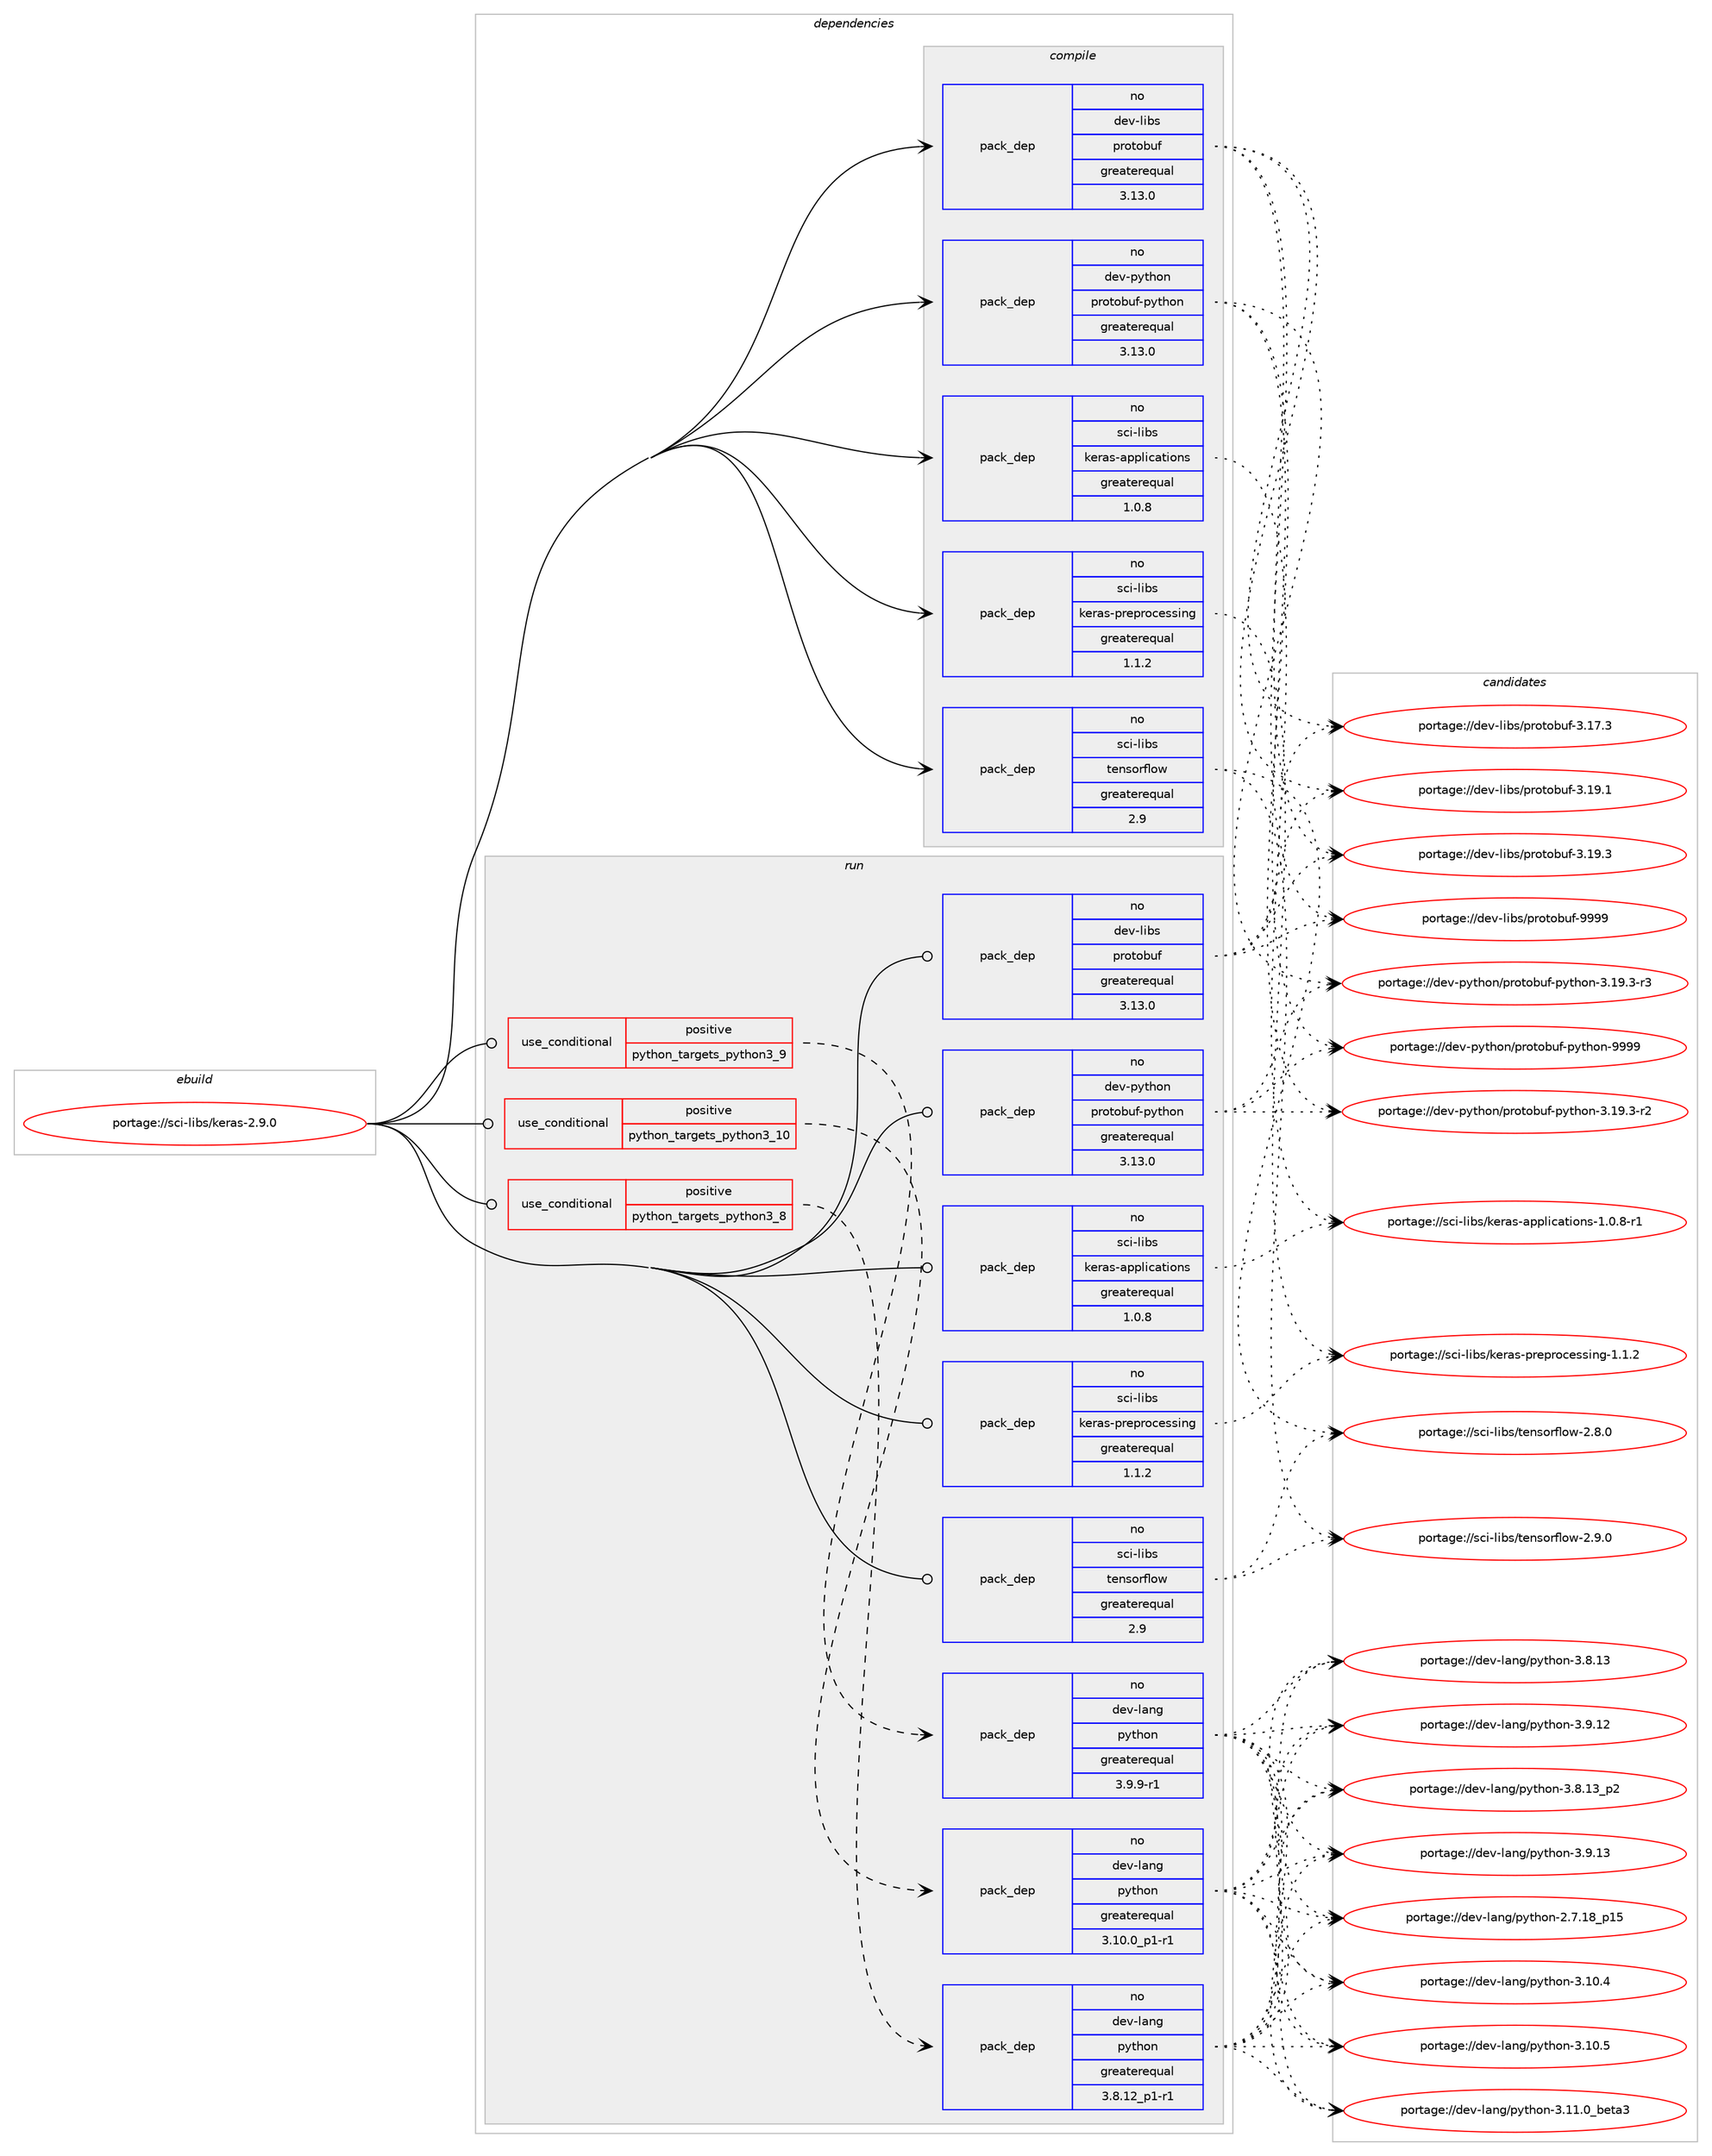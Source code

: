 digraph prolog {

# *************
# Graph options
# *************

newrank=true;
concentrate=true;
compound=true;
graph [rankdir=LR,fontname=Helvetica,fontsize=10,ranksep=1.5];#, ranksep=2.5, nodesep=0.2];
edge  [arrowhead=vee];
node  [fontname=Helvetica,fontsize=10];

# **********
# The ebuild
# **********

subgraph cluster_leftcol {
color=gray;
rank=same;
label=<<i>ebuild</i>>;
id [label="portage://sci-libs/keras-2.9.0", color=red, width=4, href="../sci-libs/keras-2.9.0.svg"];
}

# ****************
# The dependencies
# ****************

subgraph cluster_midcol {
color=gray;
label=<<i>dependencies</i>>;
subgraph cluster_compile {
fillcolor="#eeeeee";
style=filled;
label=<<i>compile</i>>;
subgraph pack974 {
dependency3289 [label=<<TABLE BORDER="0" CELLBORDER="1" CELLSPACING="0" CELLPADDING="4" WIDTH="220"><TR><TD ROWSPAN="6" CELLPADDING="30">pack_dep</TD></TR><TR><TD WIDTH="110">no</TD></TR><TR><TD>dev-libs</TD></TR><TR><TD>protobuf</TD></TR><TR><TD>greaterequal</TD></TR><TR><TD>3.13.0</TD></TR></TABLE>>, shape=none, color=blue];
}
id:e -> dependency3289:w [weight=20,style="solid",arrowhead="vee"];
# *** BEGIN UNKNOWN DEPENDENCY TYPE (TODO) ***
# id -> package_dependency(portage://sci-libs/keras-2.9.0,install,no,dev-python,absl-py,none,[,,],[],[use(optenable(python_targets_python3_8),negative),use(optenable(python_targets_python3_9),negative),use(optenable(python_targets_python3_10),negative)])
# *** END UNKNOWN DEPENDENCY TYPE (TODO) ***

# *** BEGIN UNKNOWN DEPENDENCY TYPE (TODO) ***
# id -> package_dependency(portage://sci-libs/keras-2.9.0,install,no,dev-python,h5py,none,[,,],[],[use(optenable(python_targets_python3_8),negative),use(optenable(python_targets_python3_9),negative),use(optenable(python_targets_python3_10),negative)])
# *** END UNKNOWN DEPENDENCY TYPE (TODO) ***

# *** BEGIN UNKNOWN DEPENDENCY TYPE (TODO) ***
# id -> package_dependency(portage://sci-libs/keras-2.9.0,install,no,dev-python,numpy,none,[,,],[],[use(optenable(python_targets_python3_8),negative),use(optenable(python_targets_python3_9),negative),use(optenable(python_targets_python3_10),negative)])
# *** END UNKNOWN DEPENDENCY TYPE (TODO) ***

# *** BEGIN UNKNOWN DEPENDENCY TYPE (TODO) ***
# id -> package_dependency(portage://sci-libs/keras-2.9.0,install,no,dev-python,pandas,none,[,,],[],[use(optenable(python_targets_python3_8),negative),use(optenable(python_targets_python3_9),negative),use(optenable(python_targets_python3_10),negative)])
# *** END UNKNOWN DEPENDENCY TYPE (TODO) ***

# *** BEGIN UNKNOWN DEPENDENCY TYPE (TODO) ***
# id -> package_dependency(portage://sci-libs/keras-2.9.0,install,no,dev-python,pillow,none,[,,],[],[use(optenable(python_targets_python3_8),negative),use(optenable(python_targets_python3_9),negative),use(optenable(python_targets_python3_10),negative)])
# *** END UNKNOWN DEPENDENCY TYPE (TODO) ***

subgraph pack975 {
dependency3290 [label=<<TABLE BORDER="0" CELLBORDER="1" CELLSPACING="0" CELLPADDING="4" WIDTH="220"><TR><TD ROWSPAN="6" CELLPADDING="30">pack_dep</TD></TR><TR><TD WIDTH="110">no</TD></TR><TR><TD>dev-python</TD></TR><TR><TD>protobuf-python</TD></TR><TR><TD>greaterequal</TD></TR><TR><TD>3.13.0</TD></TR></TABLE>>, shape=none, color=blue];
}
id:e -> dependency3290:w [weight=20,style="solid",arrowhead="vee"];
# *** BEGIN UNKNOWN DEPENDENCY TYPE (TODO) ***
# id -> package_dependency(portage://sci-libs/keras-2.9.0,install,no,dev-python,setuptools,none,[,,],[],[use(optenable(python_targets_python3_8),negative),use(optenable(python_targets_python3_9),negative),use(optenable(python_targets_python3_10),negative)])
# *** END UNKNOWN DEPENDENCY TYPE (TODO) ***

# *** BEGIN UNKNOWN DEPENDENCY TYPE (TODO) ***
# id -> package_dependency(portage://sci-libs/keras-2.9.0,install,no,dev-python,six,none,[,,],[],[use(optenable(python_targets_python3_8),negative),use(optenable(python_targets_python3_9),negative),use(optenable(python_targets_python3_10),negative)])
# *** END UNKNOWN DEPENDENCY TYPE (TODO) ***

subgraph pack976 {
dependency3291 [label=<<TABLE BORDER="0" CELLBORDER="1" CELLSPACING="0" CELLPADDING="4" WIDTH="220"><TR><TD ROWSPAN="6" CELLPADDING="30">pack_dep</TD></TR><TR><TD WIDTH="110">no</TD></TR><TR><TD>sci-libs</TD></TR><TR><TD>keras-applications</TD></TR><TR><TD>greaterequal</TD></TR><TR><TD>1.0.8</TD></TR></TABLE>>, shape=none, color=blue];
}
id:e -> dependency3291:w [weight=20,style="solid",arrowhead="vee"];
subgraph pack977 {
dependency3292 [label=<<TABLE BORDER="0" CELLBORDER="1" CELLSPACING="0" CELLPADDING="4" WIDTH="220"><TR><TD ROWSPAN="6" CELLPADDING="30">pack_dep</TD></TR><TR><TD WIDTH="110">no</TD></TR><TR><TD>sci-libs</TD></TR><TR><TD>keras-preprocessing</TD></TR><TR><TD>greaterequal</TD></TR><TR><TD>1.1.2</TD></TR></TABLE>>, shape=none, color=blue];
}
id:e -> dependency3292:w [weight=20,style="solid",arrowhead="vee"];
subgraph pack978 {
dependency3293 [label=<<TABLE BORDER="0" CELLBORDER="1" CELLSPACING="0" CELLPADDING="4" WIDTH="220"><TR><TD ROWSPAN="6" CELLPADDING="30">pack_dep</TD></TR><TR><TD WIDTH="110">no</TD></TR><TR><TD>sci-libs</TD></TR><TR><TD>tensorflow</TD></TR><TR><TD>greaterequal</TD></TR><TR><TD>2.9</TD></TR></TABLE>>, shape=none, color=blue];
}
id:e -> dependency3293:w [weight=20,style="solid",arrowhead="vee"];
}
subgraph cluster_compileandrun {
fillcolor="#eeeeee";
style=filled;
label=<<i>compile and run</i>>;
}
subgraph cluster_run {
fillcolor="#eeeeee";
style=filled;
label=<<i>run</i>>;
subgraph cond2297 {
dependency3294 [label=<<TABLE BORDER="0" CELLBORDER="1" CELLSPACING="0" CELLPADDING="4"><TR><TD ROWSPAN="3" CELLPADDING="10">use_conditional</TD></TR><TR><TD>positive</TD></TR><TR><TD>python_targets_python3_10</TD></TR></TABLE>>, shape=none, color=red];
subgraph pack979 {
dependency3295 [label=<<TABLE BORDER="0" CELLBORDER="1" CELLSPACING="0" CELLPADDING="4" WIDTH="220"><TR><TD ROWSPAN="6" CELLPADDING="30">pack_dep</TD></TR><TR><TD WIDTH="110">no</TD></TR><TR><TD>dev-lang</TD></TR><TR><TD>python</TD></TR><TR><TD>greaterequal</TD></TR><TR><TD>3.10.0_p1-r1</TD></TR></TABLE>>, shape=none, color=blue];
}
dependency3294:e -> dependency3295:w [weight=20,style="dashed",arrowhead="vee"];
}
id:e -> dependency3294:w [weight=20,style="solid",arrowhead="odot"];
subgraph cond2298 {
dependency3296 [label=<<TABLE BORDER="0" CELLBORDER="1" CELLSPACING="0" CELLPADDING="4"><TR><TD ROWSPAN="3" CELLPADDING="10">use_conditional</TD></TR><TR><TD>positive</TD></TR><TR><TD>python_targets_python3_8</TD></TR></TABLE>>, shape=none, color=red];
subgraph pack980 {
dependency3297 [label=<<TABLE BORDER="0" CELLBORDER="1" CELLSPACING="0" CELLPADDING="4" WIDTH="220"><TR><TD ROWSPAN="6" CELLPADDING="30">pack_dep</TD></TR><TR><TD WIDTH="110">no</TD></TR><TR><TD>dev-lang</TD></TR><TR><TD>python</TD></TR><TR><TD>greaterequal</TD></TR><TR><TD>3.8.12_p1-r1</TD></TR></TABLE>>, shape=none, color=blue];
}
dependency3296:e -> dependency3297:w [weight=20,style="dashed",arrowhead="vee"];
}
id:e -> dependency3296:w [weight=20,style="solid",arrowhead="odot"];
subgraph cond2299 {
dependency3298 [label=<<TABLE BORDER="0" CELLBORDER="1" CELLSPACING="0" CELLPADDING="4"><TR><TD ROWSPAN="3" CELLPADDING="10">use_conditional</TD></TR><TR><TD>positive</TD></TR><TR><TD>python_targets_python3_9</TD></TR></TABLE>>, shape=none, color=red];
subgraph pack981 {
dependency3299 [label=<<TABLE BORDER="0" CELLBORDER="1" CELLSPACING="0" CELLPADDING="4" WIDTH="220"><TR><TD ROWSPAN="6" CELLPADDING="30">pack_dep</TD></TR><TR><TD WIDTH="110">no</TD></TR><TR><TD>dev-lang</TD></TR><TR><TD>python</TD></TR><TR><TD>greaterequal</TD></TR><TR><TD>3.9.9-r1</TD></TR></TABLE>>, shape=none, color=blue];
}
dependency3298:e -> dependency3299:w [weight=20,style="dashed",arrowhead="vee"];
}
id:e -> dependency3298:w [weight=20,style="solid",arrowhead="odot"];
subgraph pack982 {
dependency3300 [label=<<TABLE BORDER="0" CELLBORDER="1" CELLSPACING="0" CELLPADDING="4" WIDTH="220"><TR><TD ROWSPAN="6" CELLPADDING="30">pack_dep</TD></TR><TR><TD WIDTH="110">no</TD></TR><TR><TD>dev-libs</TD></TR><TR><TD>protobuf</TD></TR><TR><TD>greaterequal</TD></TR><TR><TD>3.13.0</TD></TR></TABLE>>, shape=none, color=blue];
}
id:e -> dependency3300:w [weight=20,style="solid",arrowhead="odot"];
# *** BEGIN UNKNOWN DEPENDENCY TYPE (TODO) ***
# id -> package_dependency(portage://sci-libs/keras-2.9.0,run,no,dev-python,absl-py,none,[,,],[],[use(optenable(python_targets_python3_8),negative),use(optenable(python_targets_python3_9),negative),use(optenable(python_targets_python3_10),negative)])
# *** END UNKNOWN DEPENDENCY TYPE (TODO) ***

# *** BEGIN UNKNOWN DEPENDENCY TYPE (TODO) ***
# id -> package_dependency(portage://sci-libs/keras-2.9.0,run,no,dev-python,h5py,none,[,,],[],[use(optenable(python_targets_python3_8),negative),use(optenable(python_targets_python3_9),negative),use(optenable(python_targets_python3_10),negative)])
# *** END UNKNOWN DEPENDENCY TYPE (TODO) ***

# *** BEGIN UNKNOWN DEPENDENCY TYPE (TODO) ***
# id -> package_dependency(portage://sci-libs/keras-2.9.0,run,no,dev-python,numpy,none,[,,],[],[use(optenable(python_targets_python3_8),negative),use(optenable(python_targets_python3_9),negative),use(optenable(python_targets_python3_10),negative)])
# *** END UNKNOWN DEPENDENCY TYPE (TODO) ***

# *** BEGIN UNKNOWN DEPENDENCY TYPE (TODO) ***
# id -> package_dependency(portage://sci-libs/keras-2.9.0,run,no,dev-python,pandas,none,[,,],[],[use(optenable(python_targets_python3_8),negative),use(optenable(python_targets_python3_9),negative),use(optenable(python_targets_python3_10),negative)])
# *** END UNKNOWN DEPENDENCY TYPE (TODO) ***

# *** BEGIN UNKNOWN DEPENDENCY TYPE (TODO) ***
# id -> package_dependency(portage://sci-libs/keras-2.9.0,run,no,dev-python,pillow,none,[,,],[],[use(optenable(python_targets_python3_8),negative),use(optenable(python_targets_python3_9),negative),use(optenable(python_targets_python3_10),negative)])
# *** END UNKNOWN DEPENDENCY TYPE (TODO) ***

subgraph pack983 {
dependency3301 [label=<<TABLE BORDER="0" CELLBORDER="1" CELLSPACING="0" CELLPADDING="4" WIDTH="220"><TR><TD ROWSPAN="6" CELLPADDING="30">pack_dep</TD></TR><TR><TD WIDTH="110">no</TD></TR><TR><TD>dev-python</TD></TR><TR><TD>protobuf-python</TD></TR><TR><TD>greaterequal</TD></TR><TR><TD>3.13.0</TD></TR></TABLE>>, shape=none, color=blue];
}
id:e -> dependency3301:w [weight=20,style="solid",arrowhead="odot"];
# *** BEGIN UNKNOWN DEPENDENCY TYPE (TODO) ***
# id -> package_dependency(portage://sci-libs/keras-2.9.0,run,no,dev-python,six,none,[,,],[],[use(optenable(python_targets_python3_8),negative),use(optenable(python_targets_python3_9),negative),use(optenable(python_targets_python3_10),negative)])
# *** END UNKNOWN DEPENDENCY TYPE (TODO) ***

subgraph pack984 {
dependency3302 [label=<<TABLE BORDER="0" CELLBORDER="1" CELLSPACING="0" CELLPADDING="4" WIDTH="220"><TR><TD ROWSPAN="6" CELLPADDING="30">pack_dep</TD></TR><TR><TD WIDTH="110">no</TD></TR><TR><TD>sci-libs</TD></TR><TR><TD>keras-applications</TD></TR><TR><TD>greaterequal</TD></TR><TR><TD>1.0.8</TD></TR></TABLE>>, shape=none, color=blue];
}
id:e -> dependency3302:w [weight=20,style="solid",arrowhead="odot"];
subgraph pack985 {
dependency3303 [label=<<TABLE BORDER="0" CELLBORDER="1" CELLSPACING="0" CELLPADDING="4" WIDTH="220"><TR><TD ROWSPAN="6" CELLPADDING="30">pack_dep</TD></TR><TR><TD WIDTH="110">no</TD></TR><TR><TD>sci-libs</TD></TR><TR><TD>keras-preprocessing</TD></TR><TR><TD>greaterequal</TD></TR><TR><TD>1.1.2</TD></TR></TABLE>>, shape=none, color=blue];
}
id:e -> dependency3303:w [weight=20,style="solid",arrowhead="odot"];
subgraph pack986 {
dependency3304 [label=<<TABLE BORDER="0" CELLBORDER="1" CELLSPACING="0" CELLPADDING="4" WIDTH="220"><TR><TD ROWSPAN="6" CELLPADDING="30">pack_dep</TD></TR><TR><TD WIDTH="110">no</TD></TR><TR><TD>sci-libs</TD></TR><TR><TD>tensorflow</TD></TR><TR><TD>greaterequal</TD></TR><TR><TD>2.9</TD></TR></TABLE>>, shape=none, color=blue];
}
id:e -> dependency3304:w [weight=20,style="solid",arrowhead="odot"];
}
}

# **************
# The candidates
# **************

subgraph cluster_choices {
rank=same;
color=gray;
label=<<i>candidates</i>>;

subgraph choice974 {
color=black;
nodesep=1;
choice1001011184510810598115471121141111161119811710245514649554651 [label="portage://dev-libs/protobuf-3.17.3", color=red, width=4,href="../dev-libs/protobuf-3.17.3.svg"];
choice1001011184510810598115471121141111161119811710245514649574649 [label="portage://dev-libs/protobuf-3.19.1", color=red, width=4,href="../dev-libs/protobuf-3.19.1.svg"];
choice1001011184510810598115471121141111161119811710245514649574651 [label="portage://dev-libs/protobuf-3.19.3", color=red, width=4,href="../dev-libs/protobuf-3.19.3.svg"];
choice100101118451081059811547112114111116111981171024557575757 [label="portage://dev-libs/protobuf-9999", color=red, width=4,href="../dev-libs/protobuf-9999.svg"];
dependency3289:e -> choice1001011184510810598115471121141111161119811710245514649554651:w [style=dotted,weight="100"];
dependency3289:e -> choice1001011184510810598115471121141111161119811710245514649574649:w [style=dotted,weight="100"];
dependency3289:e -> choice1001011184510810598115471121141111161119811710245514649574651:w [style=dotted,weight="100"];
dependency3289:e -> choice100101118451081059811547112114111116111981171024557575757:w [style=dotted,weight="100"];
}
subgraph choice975 {
color=black;
nodesep=1;
choice10010111845112121116104111110471121141111161119811710245112121116104111110455146495746514511450 [label="portage://dev-python/protobuf-python-3.19.3-r2", color=red, width=4,href="../dev-python/protobuf-python-3.19.3-r2.svg"];
choice10010111845112121116104111110471121141111161119811710245112121116104111110455146495746514511451 [label="portage://dev-python/protobuf-python-3.19.3-r3", color=red, width=4,href="../dev-python/protobuf-python-3.19.3-r3.svg"];
choice100101118451121211161041111104711211411111611198117102451121211161041111104557575757 [label="portage://dev-python/protobuf-python-9999", color=red, width=4,href="../dev-python/protobuf-python-9999.svg"];
dependency3290:e -> choice10010111845112121116104111110471121141111161119811710245112121116104111110455146495746514511450:w [style=dotted,weight="100"];
dependency3290:e -> choice10010111845112121116104111110471121141111161119811710245112121116104111110455146495746514511451:w [style=dotted,weight="100"];
dependency3290:e -> choice100101118451121211161041111104711211411111611198117102451121211161041111104557575757:w [style=dotted,weight="100"];
}
subgraph choice976 {
color=black;
nodesep=1;
choice1159910545108105981154710710111497115459711211210810599971161051111101154549464846564511449 [label="portage://sci-libs/keras-applications-1.0.8-r1", color=red, width=4,href="../sci-libs/keras-applications-1.0.8-r1.svg"];
dependency3291:e -> choice1159910545108105981154710710111497115459711211210810599971161051111101154549464846564511449:w [style=dotted,weight="100"];
}
subgraph choice977 {
color=black;
nodesep=1;
choice11599105451081059811547107101114971154511211410111211411199101115115105110103454946494650 [label="portage://sci-libs/keras-preprocessing-1.1.2", color=red, width=4,href="../sci-libs/keras-preprocessing-1.1.2.svg"];
dependency3292:e -> choice11599105451081059811547107101114971154511211410111211411199101115115105110103454946494650:w [style=dotted,weight="100"];
}
subgraph choice978 {
color=black;
nodesep=1;
choice11599105451081059811547116101110115111114102108111119455046564648 [label="portage://sci-libs/tensorflow-2.8.0", color=red, width=4,href="../sci-libs/tensorflow-2.8.0.svg"];
choice11599105451081059811547116101110115111114102108111119455046574648 [label="portage://sci-libs/tensorflow-2.9.0", color=red, width=4,href="../sci-libs/tensorflow-2.9.0.svg"];
dependency3293:e -> choice11599105451081059811547116101110115111114102108111119455046564648:w [style=dotted,weight="100"];
dependency3293:e -> choice11599105451081059811547116101110115111114102108111119455046574648:w [style=dotted,weight="100"];
}
subgraph choice979 {
color=black;
nodesep=1;
choice10010111845108971101034711212111610411111045504655464956951124953 [label="portage://dev-lang/python-2.7.18_p15", color=red, width=4,href="../dev-lang/python-2.7.18_p15.svg"];
choice10010111845108971101034711212111610411111045514649484652 [label="portage://dev-lang/python-3.10.4", color=red, width=4,href="../dev-lang/python-3.10.4.svg"];
choice10010111845108971101034711212111610411111045514649484653 [label="portage://dev-lang/python-3.10.5", color=red, width=4,href="../dev-lang/python-3.10.5.svg"];
choice1001011184510897110103471121211161041111104551464949464895981011169751 [label="portage://dev-lang/python-3.11.0_beta3", color=red, width=4,href="../dev-lang/python-3.11.0_beta3.svg"];
choice10010111845108971101034711212111610411111045514656464951 [label="portage://dev-lang/python-3.8.13", color=red, width=4,href="../dev-lang/python-3.8.13.svg"];
choice100101118451089711010347112121116104111110455146564649519511250 [label="portage://dev-lang/python-3.8.13_p2", color=red, width=4,href="../dev-lang/python-3.8.13_p2.svg"];
choice10010111845108971101034711212111610411111045514657464950 [label="portage://dev-lang/python-3.9.12", color=red, width=4,href="../dev-lang/python-3.9.12.svg"];
choice10010111845108971101034711212111610411111045514657464951 [label="portage://dev-lang/python-3.9.13", color=red, width=4,href="../dev-lang/python-3.9.13.svg"];
dependency3295:e -> choice10010111845108971101034711212111610411111045504655464956951124953:w [style=dotted,weight="100"];
dependency3295:e -> choice10010111845108971101034711212111610411111045514649484652:w [style=dotted,weight="100"];
dependency3295:e -> choice10010111845108971101034711212111610411111045514649484653:w [style=dotted,weight="100"];
dependency3295:e -> choice1001011184510897110103471121211161041111104551464949464895981011169751:w [style=dotted,weight="100"];
dependency3295:e -> choice10010111845108971101034711212111610411111045514656464951:w [style=dotted,weight="100"];
dependency3295:e -> choice100101118451089711010347112121116104111110455146564649519511250:w [style=dotted,weight="100"];
dependency3295:e -> choice10010111845108971101034711212111610411111045514657464950:w [style=dotted,weight="100"];
dependency3295:e -> choice10010111845108971101034711212111610411111045514657464951:w [style=dotted,weight="100"];
}
subgraph choice980 {
color=black;
nodesep=1;
choice10010111845108971101034711212111610411111045504655464956951124953 [label="portage://dev-lang/python-2.7.18_p15", color=red, width=4,href="../dev-lang/python-2.7.18_p15.svg"];
choice10010111845108971101034711212111610411111045514649484652 [label="portage://dev-lang/python-3.10.4", color=red, width=4,href="../dev-lang/python-3.10.4.svg"];
choice10010111845108971101034711212111610411111045514649484653 [label="portage://dev-lang/python-3.10.5", color=red, width=4,href="../dev-lang/python-3.10.5.svg"];
choice1001011184510897110103471121211161041111104551464949464895981011169751 [label="portage://dev-lang/python-3.11.0_beta3", color=red, width=4,href="../dev-lang/python-3.11.0_beta3.svg"];
choice10010111845108971101034711212111610411111045514656464951 [label="portage://dev-lang/python-3.8.13", color=red, width=4,href="../dev-lang/python-3.8.13.svg"];
choice100101118451089711010347112121116104111110455146564649519511250 [label="portage://dev-lang/python-3.8.13_p2", color=red, width=4,href="../dev-lang/python-3.8.13_p2.svg"];
choice10010111845108971101034711212111610411111045514657464950 [label="portage://dev-lang/python-3.9.12", color=red, width=4,href="../dev-lang/python-3.9.12.svg"];
choice10010111845108971101034711212111610411111045514657464951 [label="portage://dev-lang/python-3.9.13", color=red, width=4,href="../dev-lang/python-3.9.13.svg"];
dependency3297:e -> choice10010111845108971101034711212111610411111045504655464956951124953:w [style=dotted,weight="100"];
dependency3297:e -> choice10010111845108971101034711212111610411111045514649484652:w [style=dotted,weight="100"];
dependency3297:e -> choice10010111845108971101034711212111610411111045514649484653:w [style=dotted,weight="100"];
dependency3297:e -> choice1001011184510897110103471121211161041111104551464949464895981011169751:w [style=dotted,weight="100"];
dependency3297:e -> choice10010111845108971101034711212111610411111045514656464951:w [style=dotted,weight="100"];
dependency3297:e -> choice100101118451089711010347112121116104111110455146564649519511250:w [style=dotted,weight="100"];
dependency3297:e -> choice10010111845108971101034711212111610411111045514657464950:w [style=dotted,weight="100"];
dependency3297:e -> choice10010111845108971101034711212111610411111045514657464951:w [style=dotted,weight="100"];
}
subgraph choice981 {
color=black;
nodesep=1;
choice10010111845108971101034711212111610411111045504655464956951124953 [label="portage://dev-lang/python-2.7.18_p15", color=red, width=4,href="../dev-lang/python-2.7.18_p15.svg"];
choice10010111845108971101034711212111610411111045514649484652 [label="portage://dev-lang/python-3.10.4", color=red, width=4,href="../dev-lang/python-3.10.4.svg"];
choice10010111845108971101034711212111610411111045514649484653 [label="portage://dev-lang/python-3.10.5", color=red, width=4,href="../dev-lang/python-3.10.5.svg"];
choice1001011184510897110103471121211161041111104551464949464895981011169751 [label="portage://dev-lang/python-3.11.0_beta3", color=red, width=4,href="../dev-lang/python-3.11.0_beta3.svg"];
choice10010111845108971101034711212111610411111045514656464951 [label="portage://dev-lang/python-3.8.13", color=red, width=4,href="../dev-lang/python-3.8.13.svg"];
choice100101118451089711010347112121116104111110455146564649519511250 [label="portage://dev-lang/python-3.8.13_p2", color=red, width=4,href="../dev-lang/python-3.8.13_p2.svg"];
choice10010111845108971101034711212111610411111045514657464950 [label="portage://dev-lang/python-3.9.12", color=red, width=4,href="../dev-lang/python-3.9.12.svg"];
choice10010111845108971101034711212111610411111045514657464951 [label="portage://dev-lang/python-3.9.13", color=red, width=4,href="../dev-lang/python-3.9.13.svg"];
dependency3299:e -> choice10010111845108971101034711212111610411111045504655464956951124953:w [style=dotted,weight="100"];
dependency3299:e -> choice10010111845108971101034711212111610411111045514649484652:w [style=dotted,weight="100"];
dependency3299:e -> choice10010111845108971101034711212111610411111045514649484653:w [style=dotted,weight="100"];
dependency3299:e -> choice1001011184510897110103471121211161041111104551464949464895981011169751:w [style=dotted,weight="100"];
dependency3299:e -> choice10010111845108971101034711212111610411111045514656464951:w [style=dotted,weight="100"];
dependency3299:e -> choice100101118451089711010347112121116104111110455146564649519511250:w [style=dotted,weight="100"];
dependency3299:e -> choice10010111845108971101034711212111610411111045514657464950:w [style=dotted,weight="100"];
dependency3299:e -> choice10010111845108971101034711212111610411111045514657464951:w [style=dotted,weight="100"];
}
subgraph choice982 {
color=black;
nodesep=1;
choice1001011184510810598115471121141111161119811710245514649554651 [label="portage://dev-libs/protobuf-3.17.3", color=red, width=4,href="../dev-libs/protobuf-3.17.3.svg"];
choice1001011184510810598115471121141111161119811710245514649574649 [label="portage://dev-libs/protobuf-3.19.1", color=red, width=4,href="../dev-libs/protobuf-3.19.1.svg"];
choice1001011184510810598115471121141111161119811710245514649574651 [label="portage://dev-libs/protobuf-3.19.3", color=red, width=4,href="../dev-libs/protobuf-3.19.3.svg"];
choice100101118451081059811547112114111116111981171024557575757 [label="portage://dev-libs/protobuf-9999", color=red, width=4,href="../dev-libs/protobuf-9999.svg"];
dependency3300:e -> choice1001011184510810598115471121141111161119811710245514649554651:w [style=dotted,weight="100"];
dependency3300:e -> choice1001011184510810598115471121141111161119811710245514649574649:w [style=dotted,weight="100"];
dependency3300:e -> choice1001011184510810598115471121141111161119811710245514649574651:w [style=dotted,weight="100"];
dependency3300:e -> choice100101118451081059811547112114111116111981171024557575757:w [style=dotted,weight="100"];
}
subgraph choice983 {
color=black;
nodesep=1;
choice10010111845112121116104111110471121141111161119811710245112121116104111110455146495746514511450 [label="portage://dev-python/protobuf-python-3.19.3-r2", color=red, width=4,href="../dev-python/protobuf-python-3.19.3-r2.svg"];
choice10010111845112121116104111110471121141111161119811710245112121116104111110455146495746514511451 [label="portage://dev-python/protobuf-python-3.19.3-r3", color=red, width=4,href="../dev-python/protobuf-python-3.19.3-r3.svg"];
choice100101118451121211161041111104711211411111611198117102451121211161041111104557575757 [label="portage://dev-python/protobuf-python-9999", color=red, width=4,href="../dev-python/protobuf-python-9999.svg"];
dependency3301:e -> choice10010111845112121116104111110471121141111161119811710245112121116104111110455146495746514511450:w [style=dotted,weight="100"];
dependency3301:e -> choice10010111845112121116104111110471121141111161119811710245112121116104111110455146495746514511451:w [style=dotted,weight="100"];
dependency3301:e -> choice100101118451121211161041111104711211411111611198117102451121211161041111104557575757:w [style=dotted,weight="100"];
}
subgraph choice984 {
color=black;
nodesep=1;
choice1159910545108105981154710710111497115459711211210810599971161051111101154549464846564511449 [label="portage://sci-libs/keras-applications-1.0.8-r1", color=red, width=4,href="../sci-libs/keras-applications-1.0.8-r1.svg"];
dependency3302:e -> choice1159910545108105981154710710111497115459711211210810599971161051111101154549464846564511449:w [style=dotted,weight="100"];
}
subgraph choice985 {
color=black;
nodesep=1;
choice11599105451081059811547107101114971154511211410111211411199101115115105110103454946494650 [label="portage://sci-libs/keras-preprocessing-1.1.2", color=red, width=4,href="../sci-libs/keras-preprocessing-1.1.2.svg"];
dependency3303:e -> choice11599105451081059811547107101114971154511211410111211411199101115115105110103454946494650:w [style=dotted,weight="100"];
}
subgraph choice986 {
color=black;
nodesep=1;
choice11599105451081059811547116101110115111114102108111119455046564648 [label="portage://sci-libs/tensorflow-2.8.0", color=red, width=4,href="../sci-libs/tensorflow-2.8.0.svg"];
choice11599105451081059811547116101110115111114102108111119455046574648 [label="portage://sci-libs/tensorflow-2.9.0", color=red, width=4,href="../sci-libs/tensorflow-2.9.0.svg"];
dependency3304:e -> choice11599105451081059811547116101110115111114102108111119455046564648:w [style=dotted,weight="100"];
dependency3304:e -> choice11599105451081059811547116101110115111114102108111119455046574648:w [style=dotted,weight="100"];
}
}

}
